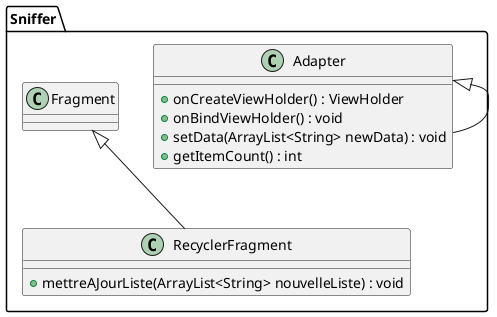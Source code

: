 @startuml
    namespace Sniffer {
        class Adapter extends Adapter{
            + onCreateViewHolder() : ViewHolder
            + onBindViewHolder() : void
            + setData(ArrayList<String> newData) : void
            + getItemCount() : int
        }

                    
        class RecyclerFragment extends Fragment {
            + mettreAJourListe(ArrayList<String> nouvelleListe) : void

        }
    }
@enduml